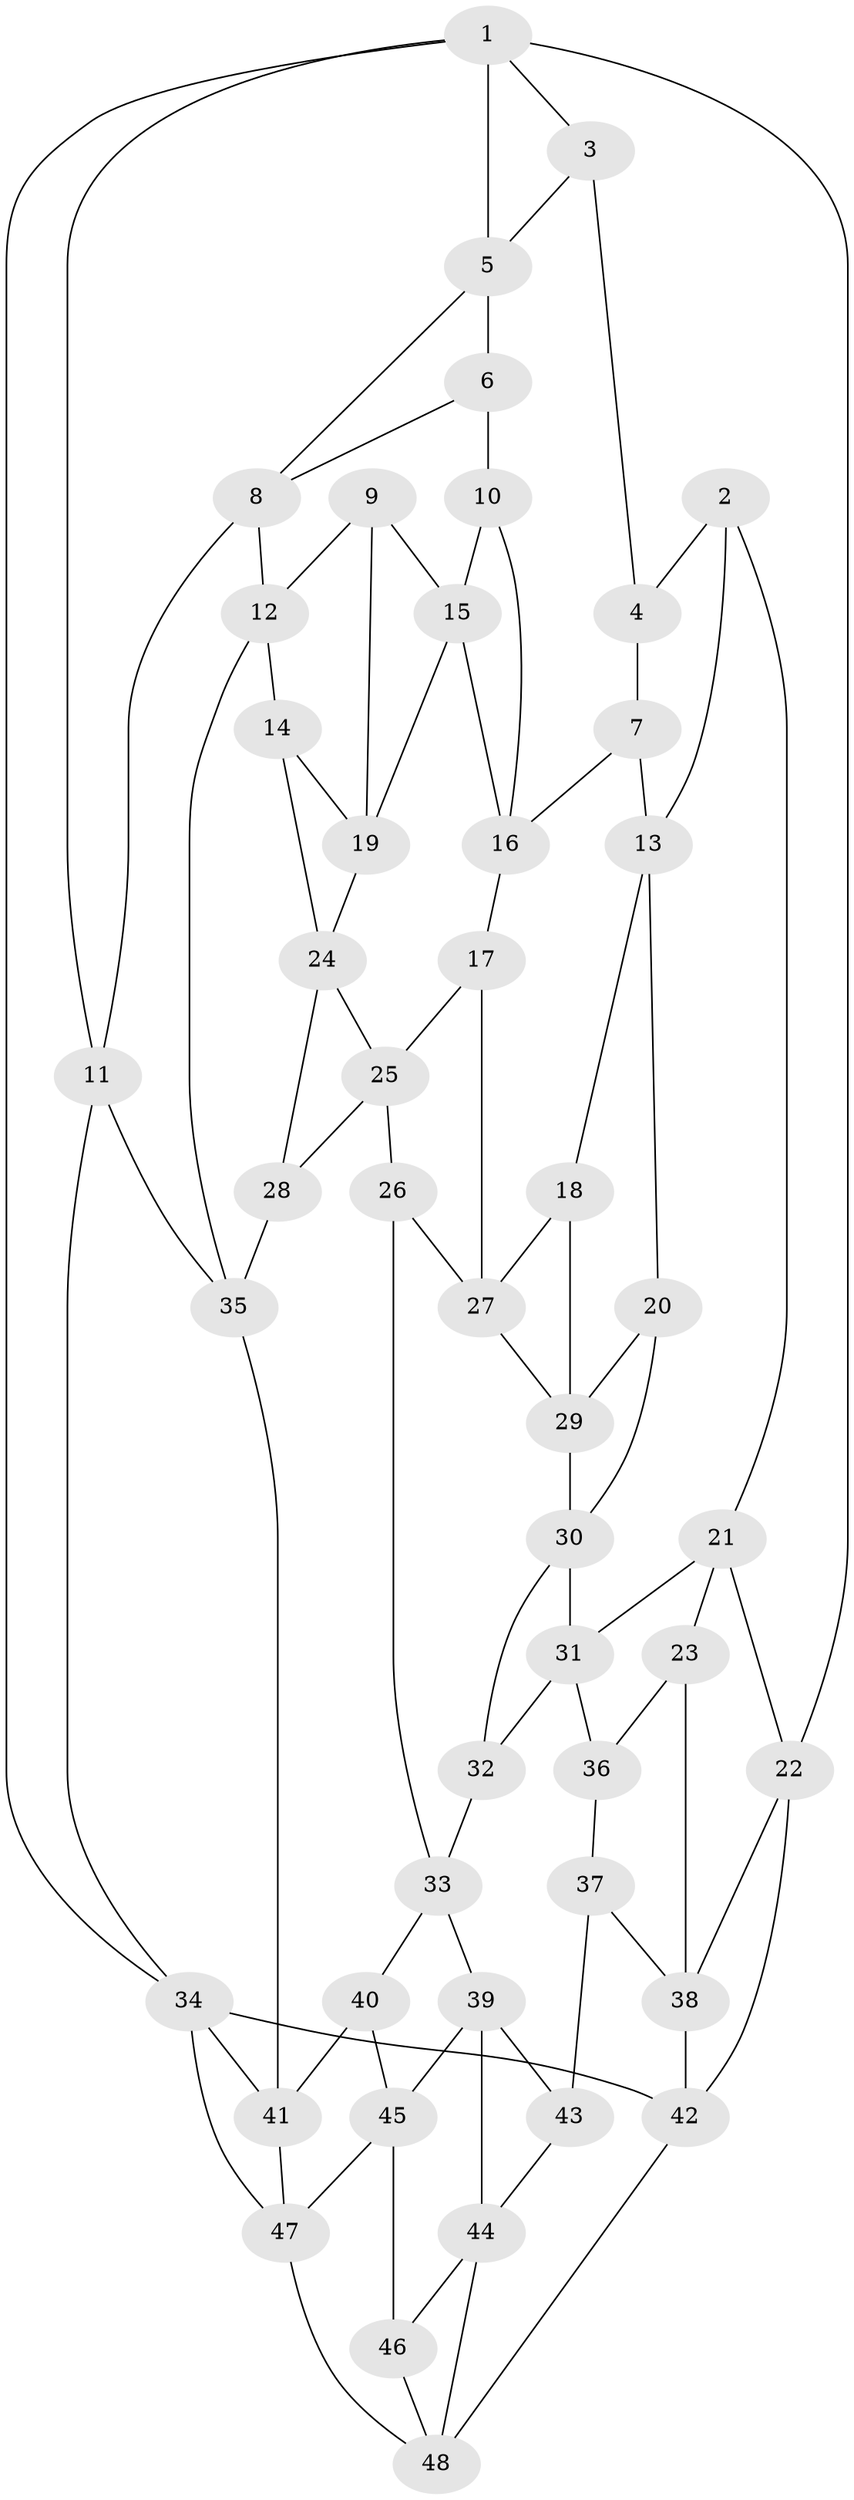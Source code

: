 // original degree distribution, {3: 0.020833333333333332, 4: 0.22916666666666666, 5: 0.5416666666666666, 6: 0.20833333333333334}
// Generated by graph-tools (version 1.1) at 2025/03/03/09/25 03:03:21]
// undirected, 48 vertices, 87 edges
graph export_dot {
graph [start="1"]
  node [color=gray90,style=filled];
  1;
  2;
  3;
  4;
  5;
  6;
  7;
  8;
  9;
  10;
  11;
  12;
  13;
  14;
  15;
  16;
  17;
  18;
  19;
  20;
  21;
  22;
  23;
  24;
  25;
  26;
  27;
  28;
  29;
  30;
  31;
  32;
  33;
  34;
  35;
  36;
  37;
  38;
  39;
  40;
  41;
  42;
  43;
  44;
  45;
  46;
  47;
  48;
  1 -- 3 [weight=1.0];
  1 -- 5 [weight=1.0];
  1 -- 11 [weight=1.0];
  1 -- 22 [weight=1.0];
  1 -- 34 [weight=1.0];
  2 -- 4 [weight=1.0];
  2 -- 13 [weight=1.0];
  2 -- 21 [weight=1.0];
  3 -- 4 [weight=2.0];
  3 -- 5 [weight=1.0];
  4 -- 7 [weight=1.0];
  5 -- 6 [weight=1.0];
  5 -- 8 [weight=1.0];
  6 -- 8 [weight=1.0];
  6 -- 10 [weight=2.0];
  7 -- 13 [weight=1.0];
  7 -- 16 [weight=1.0];
  8 -- 11 [weight=1.0];
  8 -- 12 [weight=1.0];
  9 -- 12 [weight=1.0];
  9 -- 15 [weight=1.0];
  9 -- 19 [weight=1.0];
  10 -- 15 [weight=1.0];
  10 -- 16 [weight=1.0];
  11 -- 34 [weight=1.0];
  11 -- 35 [weight=1.0];
  12 -- 14 [weight=1.0];
  12 -- 35 [weight=1.0];
  13 -- 18 [weight=1.0];
  13 -- 20 [weight=1.0];
  14 -- 19 [weight=1.0];
  14 -- 24 [weight=1.0];
  15 -- 16 [weight=1.0];
  15 -- 19 [weight=1.0];
  16 -- 17 [weight=1.0];
  17 -- 25 [weight=1.0];
  17 -- 27 [weight=1.0];
  18 -- 27 [weight=1.0];
  18 -- 29 [weight=1.0];
  19 -- 24 [weight=1.0];
  20 -- 29 [weight=1.0];
  20 -- 30 [weight=1.0];
  21 -- 22 [weight=1.0];
  21 -- 23 [weight=1.0];
  21 -- 31 [weight=1.0];
  22 -- 38 [weight=1.0];
  22 -- 42 [weight=1.0];
  23 -- 36 [weight=2.0];
  23 -- 38 [weight=1.0];
  24 -- 25 [weight=1.0];
  24 -- 28 [weight=1.0];
  25 -- 26 [weight=1.0];
  25 -- 28 [weight=1.0];
  26 -- 27 [weight=1.0];
  26 -- 33 [weight=1.0];
  27 -- 29 [weight=1.0];
  28 -- 35 [weight=1.0];
  29 -- 30 [weight=1.0];
  30 -- 31 [weight=1.0];
  30 -- 32 [weight=1.0];
  31 -- 32 [weight=1.0];
  31 -- 36 [weight=1.0];
  32 -- 33 [weight=1.0];
  33 -- 39 [weight=1.0];
  33 -- 40 [weight=1.0];
  34 -- 41 [weight=1.0];
  34 -- 42 [weight=1.0];
  34 -- 47 [weight=1.0];
  35 -- 41 [weight=1.0];
  36 -- 37 [weight=1.0];
  37 -- 38 [weight=1.0];
  37 -- 43 [weight=2.0];
  38 -- 42 [weight=1.0];
  39 -- 43 [weight=1.0];
  39 -- 44 [weight=1.0];
  39 -- 45 [weight=1.0];
  40 -- 41 [weight=1.0];
  40 -- 45 [weight=1.0];
  41 -- 47 [weight=1.0];
  42 -- 48 [weight=1.0];
  43 -- 44 [weight=1.0];
  44 -- 46 [weight=1.0];
  44 -- 48 [weight=1.0];
  45 -- 46 [weight=1.0];
  45 -- 47 [weight=1.0];
  46 -- 48 [weight=1.0];
  47 -- 48 [weight=1.0];
}
